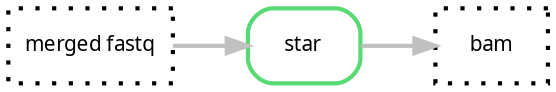 digraph snakemake_dag {
	rankdir=LR;
    graph[bgcolor=white, margin=0];
    node[shape=box, style=rounded, fontname=sans,                 fontsize=10, penwidth=2];
    edge[penwidth=2, color=grey];
	10[label = "merged fastq", color = "0.0 0.0 0.0", style="dotted"];
	8[label = "star", color = "0.37 0.6 0.85", style="rounded"];
	21[label = "bam", color = "0.0 0.0 0.0", style="dotted"];
	10 -> 8
	8 -> 21
}            
